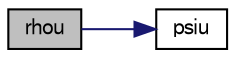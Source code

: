 digraph "rhou"
{
  bgcolor="transparent";
  edge [fontname="FreeSans",fontsize="10",labelfontname="FreeSans",labelfontsize="10"];
  node [fontname="FreeSans",fontsize="10",shape=record];
  rankdir="LR";
  Node50 [label="rhou",height=0.2,width=0.4,color="black", fillcolor="grey75", style="filled", fontcolor="black"];
  Node50 -> Node51 [color="midnightblue",fontsize="10",style="solid",fontname="FreeSans"];
  Node51 [label="psiu",height=0.2,width=0.4,color="black",URL="$a30174.html#a6c17f4c40c36e267e0c09fecd083e40c",tooltip="Unburnt gas compressibility [s^2/m^2]. "];
}
